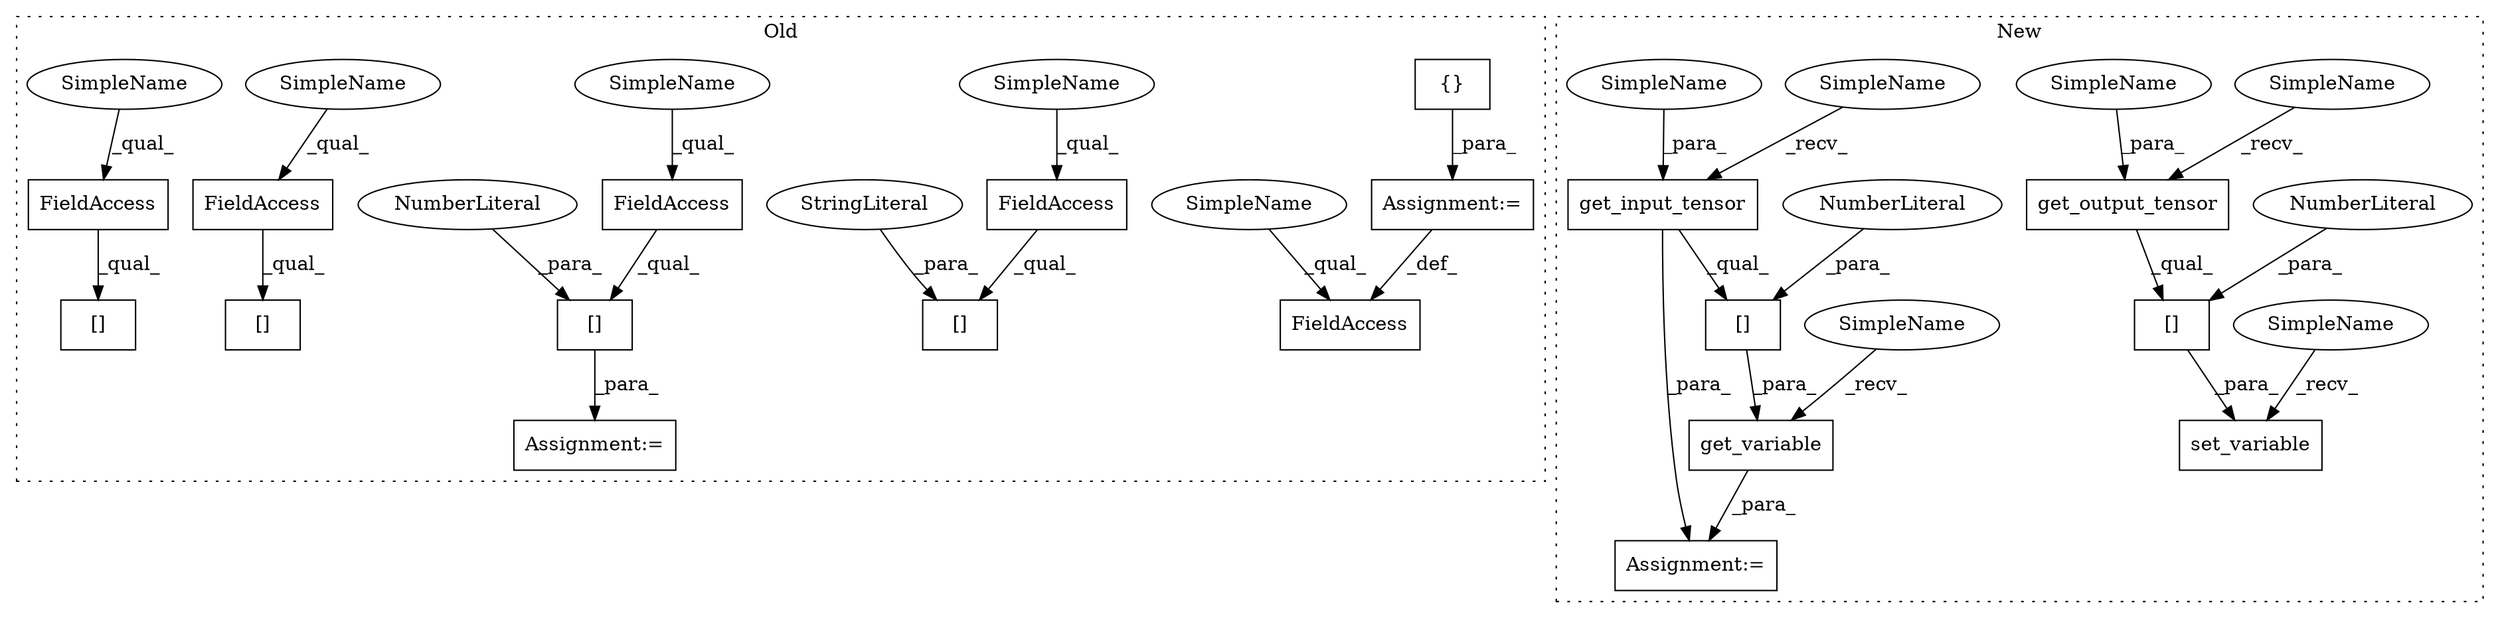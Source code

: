 digraph G {
subgraph cluster0 {
1 [label="[]" a="2" s="23532,23549" l="16,1" shape="box"];
3 [label="FieldAccess" a="22" s="23532" l="15" shape="box"];
8 [label="FieldAccess" a="22" s="24138" l="16" shape="box"];
9 [label="{}" a="4" s="24172,24174" l="1,1" shape="box"];
10 [label="Assignment:=" a="7" s="24154" l="1" shape="box"];
14 [label="NumberLiteral" a="34" s="23548" l="1" shape="ellipse"];
15 [label="FieldAccess" a="22" s="23892" l="24" shape="box"];
17 [label="Assignment:=" a="7" s="23531" l="1" shape="box"];
18 [label="FieldAccess" a="22" s="23929" l="24" shape="box"];
19 [label="[]" a="2" s="23929,23972" l="25,1" shape="box"];
20 [label="StringLiteral" a="45" s="23954" l="18" shape="ellipse"];
21 [label="[]" a="2" s="23892,23927" l="25,1" shape="box"];
22 [label="FieldAccess" a="22" s="23725" l="24" shape="box"];
23 [label="[]" a="2" s="23725,23760" l="25,1" shape="box"];
24 [label="SimpleName" a="42" s="24138" l="8" shape="ellipse"];
25 [label="SimpleName" a="42" s="23929" l="8" shape="ellipse"];
26 [label="SimpleName" a="42" s="23892" l="8" shape="ellipse"];
27 [label="SimpleName" a="42" s="23532" l="8" shape="ellipse"];
28 [label="SimpleName" a="42" s="23725" l="8" shape="ellipse"];
label = "Old";
style="dotted";
}
subgraph cluster1 {
2 [label="get_input_tensor" a="32" s="16894,16915" l="17,1" shape="box"];
4 [label="get_variable" a="32" s="16871,16919" l="13,1" shape="box"];
5 [label="get_output_tensor" a="32" s="17305,17327" l="18,1" shape="box"];
6 [label="[]" a="2" s="17295,17330" l="34,1" shape="box"];
7 [label="NumberLiteral" a="34" s="17329" l="1" shape="ellipse"];
11 [label="Assignment:=" a="7" s="16860" l="1" shape="box"];
12 [label="[]" a="2" s="16884,16918" l="33,1" shape="box"];
13 [label="NumberLiteral" a="34" s="16917" l="1" shape="ellipse"];
16 [label="set_variable" a="32" s="17282,17333" l="13,1" shape="box"];
29 [label="SimpleName" a="42" s="16884" l="9" shape="ellipse"];
30 [label="SimpleName" a="42" s="16861" l="9" shape="ellipse"];
31 [label="SimpleName" a="42" s="17272" l="9" shape="ellipse"];
32 [label="SimpleName" a="42" s="17295" l="9" shape="ellipse"];
33 [label="SimpleName" a="42" s="17323" l="4" shape="ellipse"];
34 [label="SimpleName" a="42" s="16911" l="4" shape="ellipse"];
label = "New";
style="dotted";
}
1 -> 17 [label="_para_"];
2 -> 11 [label="_para_"];
2 -> 12 [label="_qual_"];
3 -> 1 [label="_qual_"];
4 -> 11 [label="_para_"];
5 -> 6 [label="_qual_"];
6 -> 16 [label="_para_"];
7 -> 6 [label="_para_"];
9 -> 10 [label="_para_"];
10 -> 8 [label="_def_"];
12 -> 4 [label="_para_"];
13 -> 12 [label="_para_"];
14 -> 1 [label="_para_"];
15 -> 21 [label="_qual_"];
18 -> 19 [label="_qual_"];
20 -> 19 [label="_para_"];
22 -> 23 [label="_qual_"];
24 -> 8 [label="_qual_"];
25 -> 18 [label="_qual_"];
26 -> 15 [label="_qual_"];
27 -> 3 [label="_qual_"];
28 -> 22 [label="_qual_"];
29 -> 2 [label="_recv_"];
30 -> 4 [label="_recv_"];
31 -> 16 [label="_recv_"];
32 -> 5 [label="_recv_"];
33 -> 5 [label="_para_"];
34 -> 2 [label="_para_"];
}